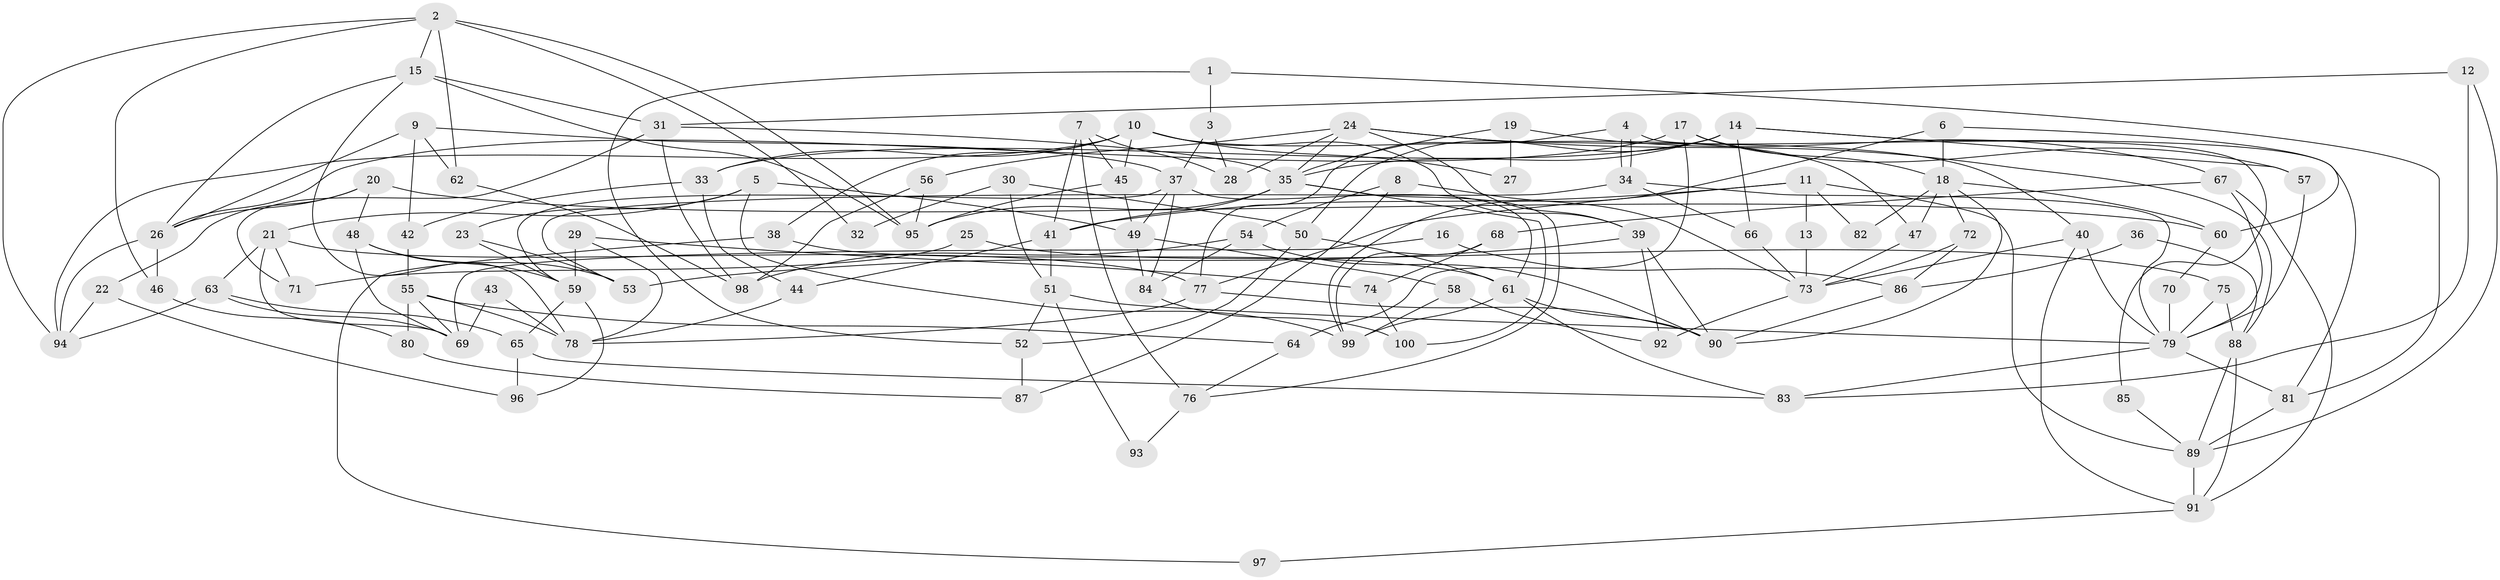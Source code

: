 // Generated by graph-tools (version 1.1) at 2025/38/02/21/25 10:38:59]
// undirected, 100 vertices, 200 edges
graph export_dot {
graph [start="1"]
  node [color=gray90,style=filled];
  1;
  2;
  3;
  4;
  5;
  6;
  7;
  8;
  9;
  10;
  11;
  12;
  13;
  14;
  15;
  16;
  17;
  18;
  19;
  20;
  21;
  22;
  23;
  24;
  25;
  26;
  27;
  28;
  29;
  30;
  31;
  32;
  33;
  34;
  35;
  36;
  37;
  38;
  39;
  40;
  41;
  42;
  43;
  44;
  45;
  46;
  47;
  48;
  49;
  50;
  51;
  52;
  53;
  54;
  55;
  56;
  57;
  58;
  59;
  60;
  61;
  62;
  63;
  64;
  65;
  66;
  67;
  68;
  69;
  70;
  71;
  72;
  73;
  74;
  75;
  76;
  77;
  78;
  79;
  80;
  81;
  82;
  83;
  84;
  85;
  86;
  87;
  88;
  89;
  90;
  91;
  92;
  93;
  94;
  95;
  96;
  97;
  98;
  99;
  100;
  1 -- 81;
  1 -- 3;
  1 -- 52;
  2 -- 46;
  2 -- 95;
  2 -- 15;
  2 -- 32;
  2 -- 62;
  2 -- 94;
  3 -- 37;
  3 -- 28;
  4 -- 77;
  4 -- 34;
  4 -- 34;
  4 -- 85;
  5 -- 23;
  5 -- 21;
  5 -- 49;
  5 -- 99;
  6 -- 60;
  6 -- 99;
  6 -- 18;
  7 -- 45;
  7 -- 41;
  7 -- 28;
  7 -- 76;
  8 -- 73;
  8 -- 54;
  8 -- 87;
  9 -- 62;
  9 -- 37;
  9 -- 26;
  9 -- 42;
  10 -- 33;
  10 -- 94;
  10 -- 27;
  10 -- 38;
  10 -- 39;
  10 -- 45;
  10 -- 47;
  11 -- 89;
  11 -- 41;
  11 -- 13;
  11 -- 77;
  11 -- 82;
  12 -- 83;
  12 -- 31;
  12 -- 89;
  13 -- 73;
  14 -- 57;
  14 -- 33;
  14 -- 35;
  14 -- 50;
  14 -- 66;
  14 -- 81;
  15 -- 26;
  15 -- 31;
  15 -- 78;
  15 -- 95;
  16 -- 86;
  16 -- 69;
  17 -- 64;
  17 -- 26;
  17 -- 18;
  17 -- 57;
  18 -- 47;
  18 -- 60;
  18 -- 72;
  18 -- 82;
  18 -- 90;
  19 -- 67;
  19 -- 35;
  19 -- 27;
  20 -- 48;
  20 -- 26;
  20 -- 22;
  20 -- 60;
  21 -- 77;
  21 -- 69;
  21 -- 63;
  21 -- 71;
  22 -- 94;
  22 -- 96;
  23 -- 59;
  23 -- 53;
  24 -- 56;
  24 -- 35;
  24 -- 28;
  24 -- 39;
  24 -- 40;
  24 -- 88;
  25 -- 75;
  25 -- 71;
  26 -- 94;
  26 -- 46;
  29 -- 78;
  29 -- 59;
  29 -- 74;
  30 -- 50;
  30 -- 51;
  30 -- 32;
  31 -- 35;
  31 -- 71;
  31 -- 98;
  33 -- 44;
  33 -- 42;
  34 -- 66;
  34 -- 53;
  34 -- 79;
  35 -- 100;
  35 -- 41;
  35 -- 76;
  35 -- 95;
  36 -- 86;
  36 -- 88;
  37 -- 49;
  37 -- 61;
  37 -- 59;
  37 -- 84;
  38 -- 61;
  38 -- 97;
  39 -- 53;
  39 -- 90;
  39 -- 92;
  40 -- 91;
  40 -- 73;
  40 -- 79;
  41 -- 51;
  41 -- 44;
  42 -- 55;
  43 -- 78;
  43 -- 69;
  44 -- 78;
  45 -- 95;
  45 -- 49;
  46 -- 80;
  47 -- 73;
  48 -- 59;
  48 -- 53;
  48 -- 69;
  49 -- 58;
  49 -- 84;
  50 -- 61;
  50 -- 52;
  51 -- 52;
  51 -- 79;
  51 -- 93;
  52 -- 87;
  54 -- 90;
  54 -- 84;
  54 -- 98;
  55 -- 78;
  55 -- 69;
  55 -- 64;
  55 -- 80;
  56 -- 98;
  56 -- 95;
  57 -- 79;
  58 -- 92;
  58 -- 99;
  59 -- 96;
  59 -- 65;
  60 -- 70;
  61 -- 99;
  61 -- 90;
  61 -- 83;
  62 -- 98;
  63 -- 65;
  63 -- 69;
  63 -- 94;
  64 -- 76;
  65 -- 83;
  65 -- 96;
  66 -- 73;
  67 -- 91;
  67 -- 79;
  67 -- 68;
  68 -- 99;
  68 -- 74;
  70 -- 79;
  72 -- 73;
  72 -- 86;
  73 -- 92;
  74 -- 100;
  75 -- 79;
  75 -- 88;
  76 -- 93;
  77 -- 90;
  77 -- 78;
  79 -- 81;
  79 -- 83;
  80 -- 87;
  81 -- 89;
  84 -- 100;
  85 -- 89;
  86 -- 90;
  88 -- 89;
  88 -- 91;
  89 -- 91;
  91 -- 97;
}
